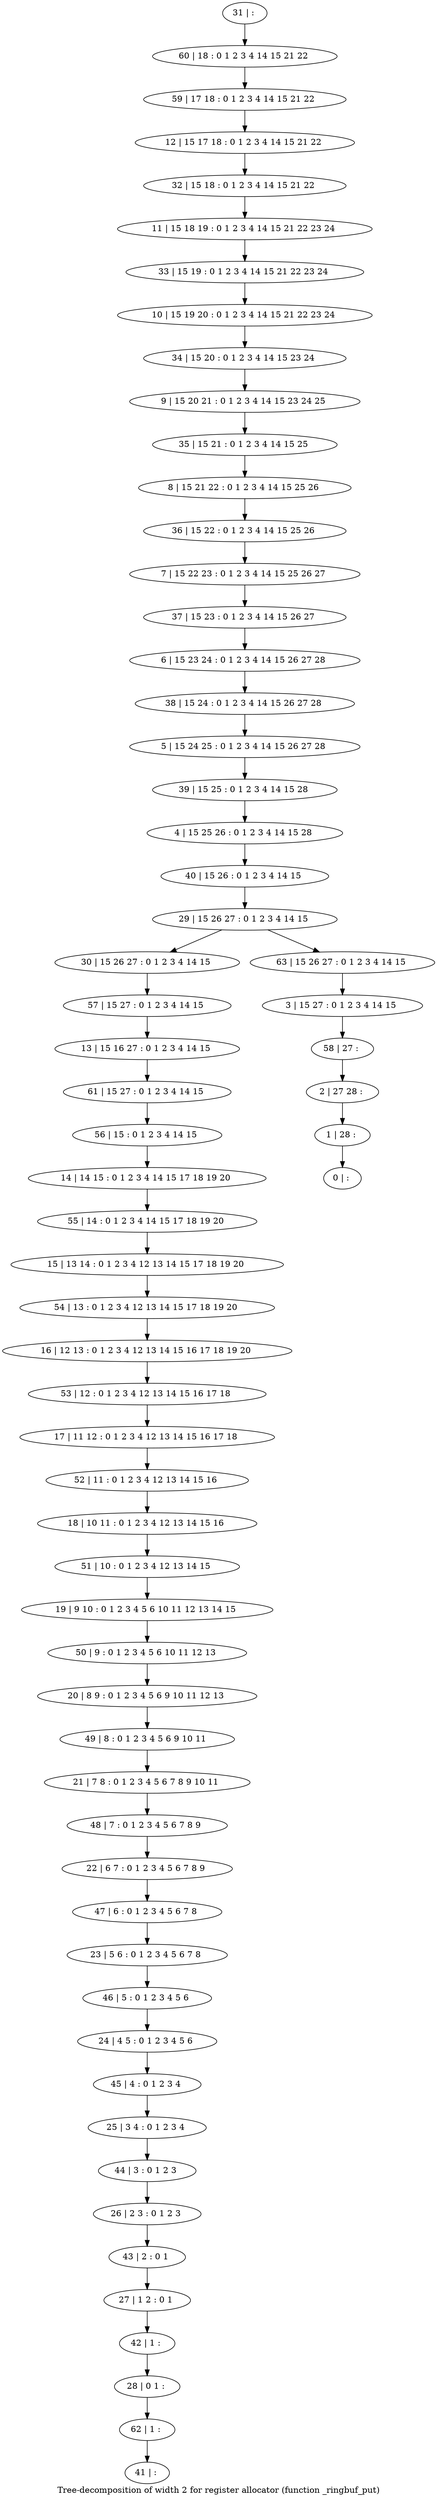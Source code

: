 digraph G {
graph [label="Tree-decomposition of width 2 for register allocator (function _ringbuf_put)"]
0[label="0 | : "];
1[label="1 | 28 : "];
2[label="2 | 27 28 : "];
3[label="3 | 15 27 : 0 1 2 3 4 14 15 "];
4[label="4 | 15 25 26 : 0 1 2 3 4 14 15 28 "];
5[label="5 | 15 24 25 : 0 1 2 3 4 14 15 26 27 28 "];
6[label="6 | 15 23 24 : 0 1 2 3 4 14 15 26 27 28 "];
7[label="7 | 15 22 23 : 0 1 2 3 4 14 15 25 26 27 "];
8[label="8 | 15 21 22 : 0 1 2 3 4 14 15 25 26 "];
9[label="9 | 15 20 21 : 0 1 2 3 4 14 15 23 24 25 "];
10[label="10 | 15 19 20 : 0 1 2 3 4 14 15 21 22 23 24 "];
11[label="11 | 15 18 19 : 0 1 2 3 4 14 15 21 22 23 24 "];
12[label="12 | 15 17 18 : 0 1 2 3 4 14 15 21 22 "];
13[label="13 | 15 16 27 : 0 1 2 3 4 14 15 "];
14[label="14 | 14 15 : 0 1 2 3 4 14 15 17 18 19 20 "];
15[label="15 | 13 14 : 0 1 2 3 4 12 13 14 15 17 18 19 20 "];
16[label="16 | 12 13 : 0 1 2 3 4 12 13 14 15 16 17 18 19 20 "];
17[label="17 | 11 12 : 0 1 2 3 4 12 13 14 15 16 17 18 "];
18[label="18 | 10 11 : 0 1 2 3 4 12 13 14 15 16 "];
19[label="19 | 9 10 : 0 1 2 3 4 5 6 10 11 12 13 14 15 "];
20[label="20 | 8 9 : 0 1 2 3 4 5 6 9 10 11 12 13 "];
21[label="21 | 7 8 : 0 1 2 3 4 5 6 7 8 9 10 11 "];
22[label="22 | 6 7 : 0 1 2 3 4 5 6 7 8 9 "];
23[label="23 | 5 6 : 0 1 2 3 4 5 6 7 8 "];
24[label="24 | 4 5 : 0 1 2 3 4 5 6 "];
25[label="25 | 3 4 : 0 1 2 3 4 "];
26[label="26 | 2 3 : 0 1 2 3 "];
27[label="27 | 1 2 : 0 1 "];
28[label="28 | 0 1 : "];
29[label="29 | 15 26 27 : 0 1 2 3 4 14 15 "];
30[label="30 | 15 26 27 : 0 1 2 3 4 14 15 "];
31[label="31 | : "];
32[label="32 | 15 18 : 0 1 2 3 4 14 15 21 22 "];
33[label="33 | 15 19 : 0 1 2 3 4 14 15 21 22 23 24 "];
34[label="34 | 15 20 : 0 1 2 3 4 14 15 23 24 "];
35[label="35 | 15 21 : 0 1 2 3 4 14 15 25 "];
36[label="36 | 15 22 : 0 1 2 3 4 14 15 25 26 "];
37[label="37 | 15 23 : 0 1 2 3 4 14 15 26 27 "];
38[label="38 | 15 24 : 0 1 2 3 4 14 15 26 27 28 "];
39[label="39 | 15 25 : 0 1 2 3 4 14 15 28 "];
40[label="40 | 15 26 : 0 1 2 3 4 14 15 "];
41[label="41 | : "];
42[label="42 | 1 : "];
43[label="43 | 2 : 0 1 "];
44[label="44 | 3 : 0 1 2 3 "];
45[label="45 | 4 : 0 1 2 3 4 "];
46[label="46 | 5 : 0 1 2 3 4 5 6 "];
47[label="47 | 6 : 0 1 2 3 4 5 6 7 8 "];
48[label="48 | 7 : 0 1 2 3 4 5 6 7 8 9 "];
49[label="49 | 8 : 0 1 2 3 4 5 6 9 10 11 "];
50[label="50 | 9 : 0 1 2 3 4 5 6 10 11 12 13 "];
51[label="51 | 10 : 0 1 2 3 4 12 13 14 15 "];
52[label="52 | 11 : 0 1 2 3 4 12 13 14 15 16 "];
53[label="53 | 12 : 0 1 2 3 4 12 13 14 15 16 17 18 "];
54[label="54 | 13 : 0 1 2 3 4 12 13 14 15 17 18 19 20 "];
55[label="55 | 14 : 0 1 2 3 4 14 15 17 18 19 20 "];
56[label="56 | 15 : 0 1 2 3 4 14 15 "];
57[label="57 | 15 27 : 0 1 2 3 4 14 15 "];
58[label="58 | 27 : "];
59[label="59 | 17 18 : 0 1 2 3 4 14 15 21 22 "];
60[label="60 | 18 : 0 1 2 3 4 14 15 21 22 "];
61[label="61 | 15 27 : 0 1 2 3 4 14 15 "];
62[label="62 | 1 : "];
63[label="63 | 15 26 27 : 0 1 2 3 4 14 15 "];
42->28 ;
27->42 ;
43->27 ;
26->43 ;
44->26 ;
25->44 ;
45->25 ;
24->45 ;
46->24 ;
23->46 ;
47->23 ;
22->47 ;
48->22 ;
21->48 ;
49->21 ;
20->49 ;
50->20 ;
19->50 ;
51->19 ;
18->51 ;
52->18 ;
17->52 ;
53->17 ;
16->53 ;
54->16 ;
15->54 ;
55->15 ;
14->55 ;
56->14 ;
57->13 ;
30->57 ;
61->56 ;
13->61 ;
62->41 ;
28->62 ;
31->60 ;
60->59 ;
59->12 ;
12->32 ;
32->11 ;
11->33 ;
33->10 ;
10->34 ;
34->9 ;
9->35 ;
35->8 ;
8->36 ;
36->7 ;
7->37 ;
37->6 ;
6->38 ;
38->5 ;
5->39 ;
39->4 ;
4->40 ;
40->29 ;
3->58 ;
58->2 ;
2->1 ;
1->0 ;
63->3 ;
29->30 ;
29->63 ;
}
